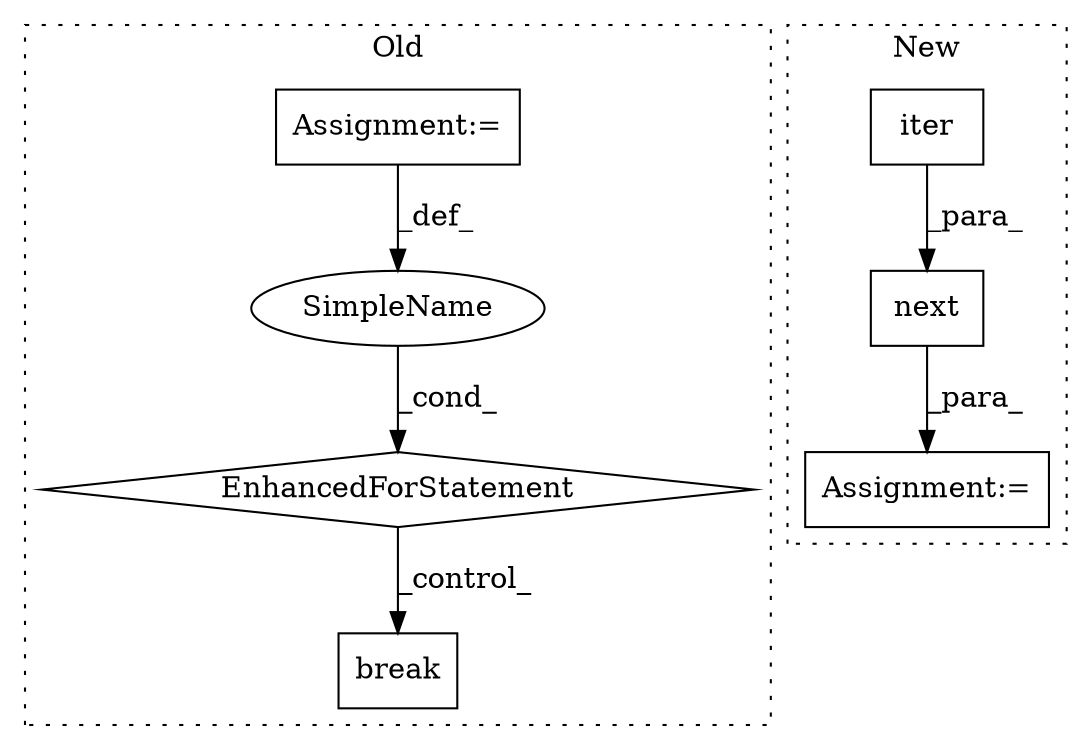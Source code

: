 digraph G {
subgraph cluster0 {
1 [label="break" a="10" s="3527" l="6" shape="box"];
4 [label="Assignment:=" a="7" s="3313,3419" l="75,2" shape="box"];
5 [label="EnhancedForStatement" a="70" s="3313,3419" l="75,2" shape="diamond"];
6 [label="SimpleName" a="42" s="3392" l="1" shape="ellipse"];
label = "Old";
style="dotted";
}
subgraph cluster1 {
2 [label="iter" a="32" s="3340,3368" l="5,1" shape="box"];
3 [label="Assignment:=" a="7" s="3520" l="2" shape="box"];
7 [label="next" a="32" s="3522,3537" l="5,1" shape="box"];
label = "New";
style="dotted";
}
2 -> 7 [label="_para_"];
4 -> 6 [label="_def_"];
5 -> 1 [label="_control_"];
6 -> 5 [label="_cond_"];
7 -> 3 [label="_para_"];
}